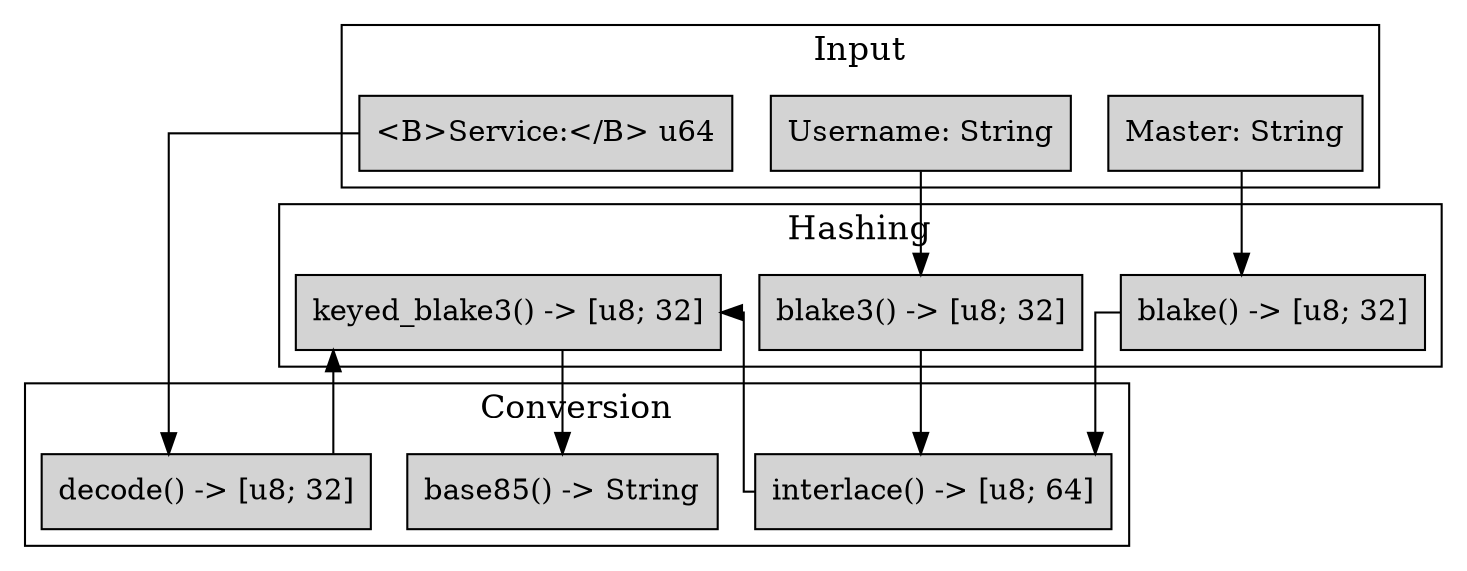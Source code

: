 digraph d {

    // settings
    graph [fontsize=16 compound=true, splines=ortho];
    node [shape=rect fontsize=14, style=filled];

    // input
    subgraph cluster_input {

        // label
        label = "Input";

        // input nodes
        service_id [label = "<B>Service:</B> u64"];
        username [label = "Username: String"];
        master_pass [label = "Master: String"];

    }

    // hashing
    subgraph cluster_hashing {

        // label
        label = "Hashing";

        // hashes
        user_hash [label = "blake3() -> [u8; 32]"];
        master_hash [label = "blake() -> [u8; 32]"];
        salted_hash [label = "keyed_blake3() -> [u8; 32]"];

    }

    // conversion
    subgraph cluster_conversion {

        // label
        label = "Conversion";

        // conversion functions
        base85 [label = "base85() -> String"];
        salt_gen [label = "decode() -> [u8; 32]"];
        interlace [label = "interlace() -> [u8; 64]"];

    }

    // input
    service_id -> salt_gen;
    username -> user_hash;
    master_pass -> master_hash;

    // hashing
    user_hash -> interlace;
    master_hash -> interlace;
    salted_hash -> base85;

    // conversion
    interlace -> salted_hash;
    salt_gen -> salted_hash;
   


}
